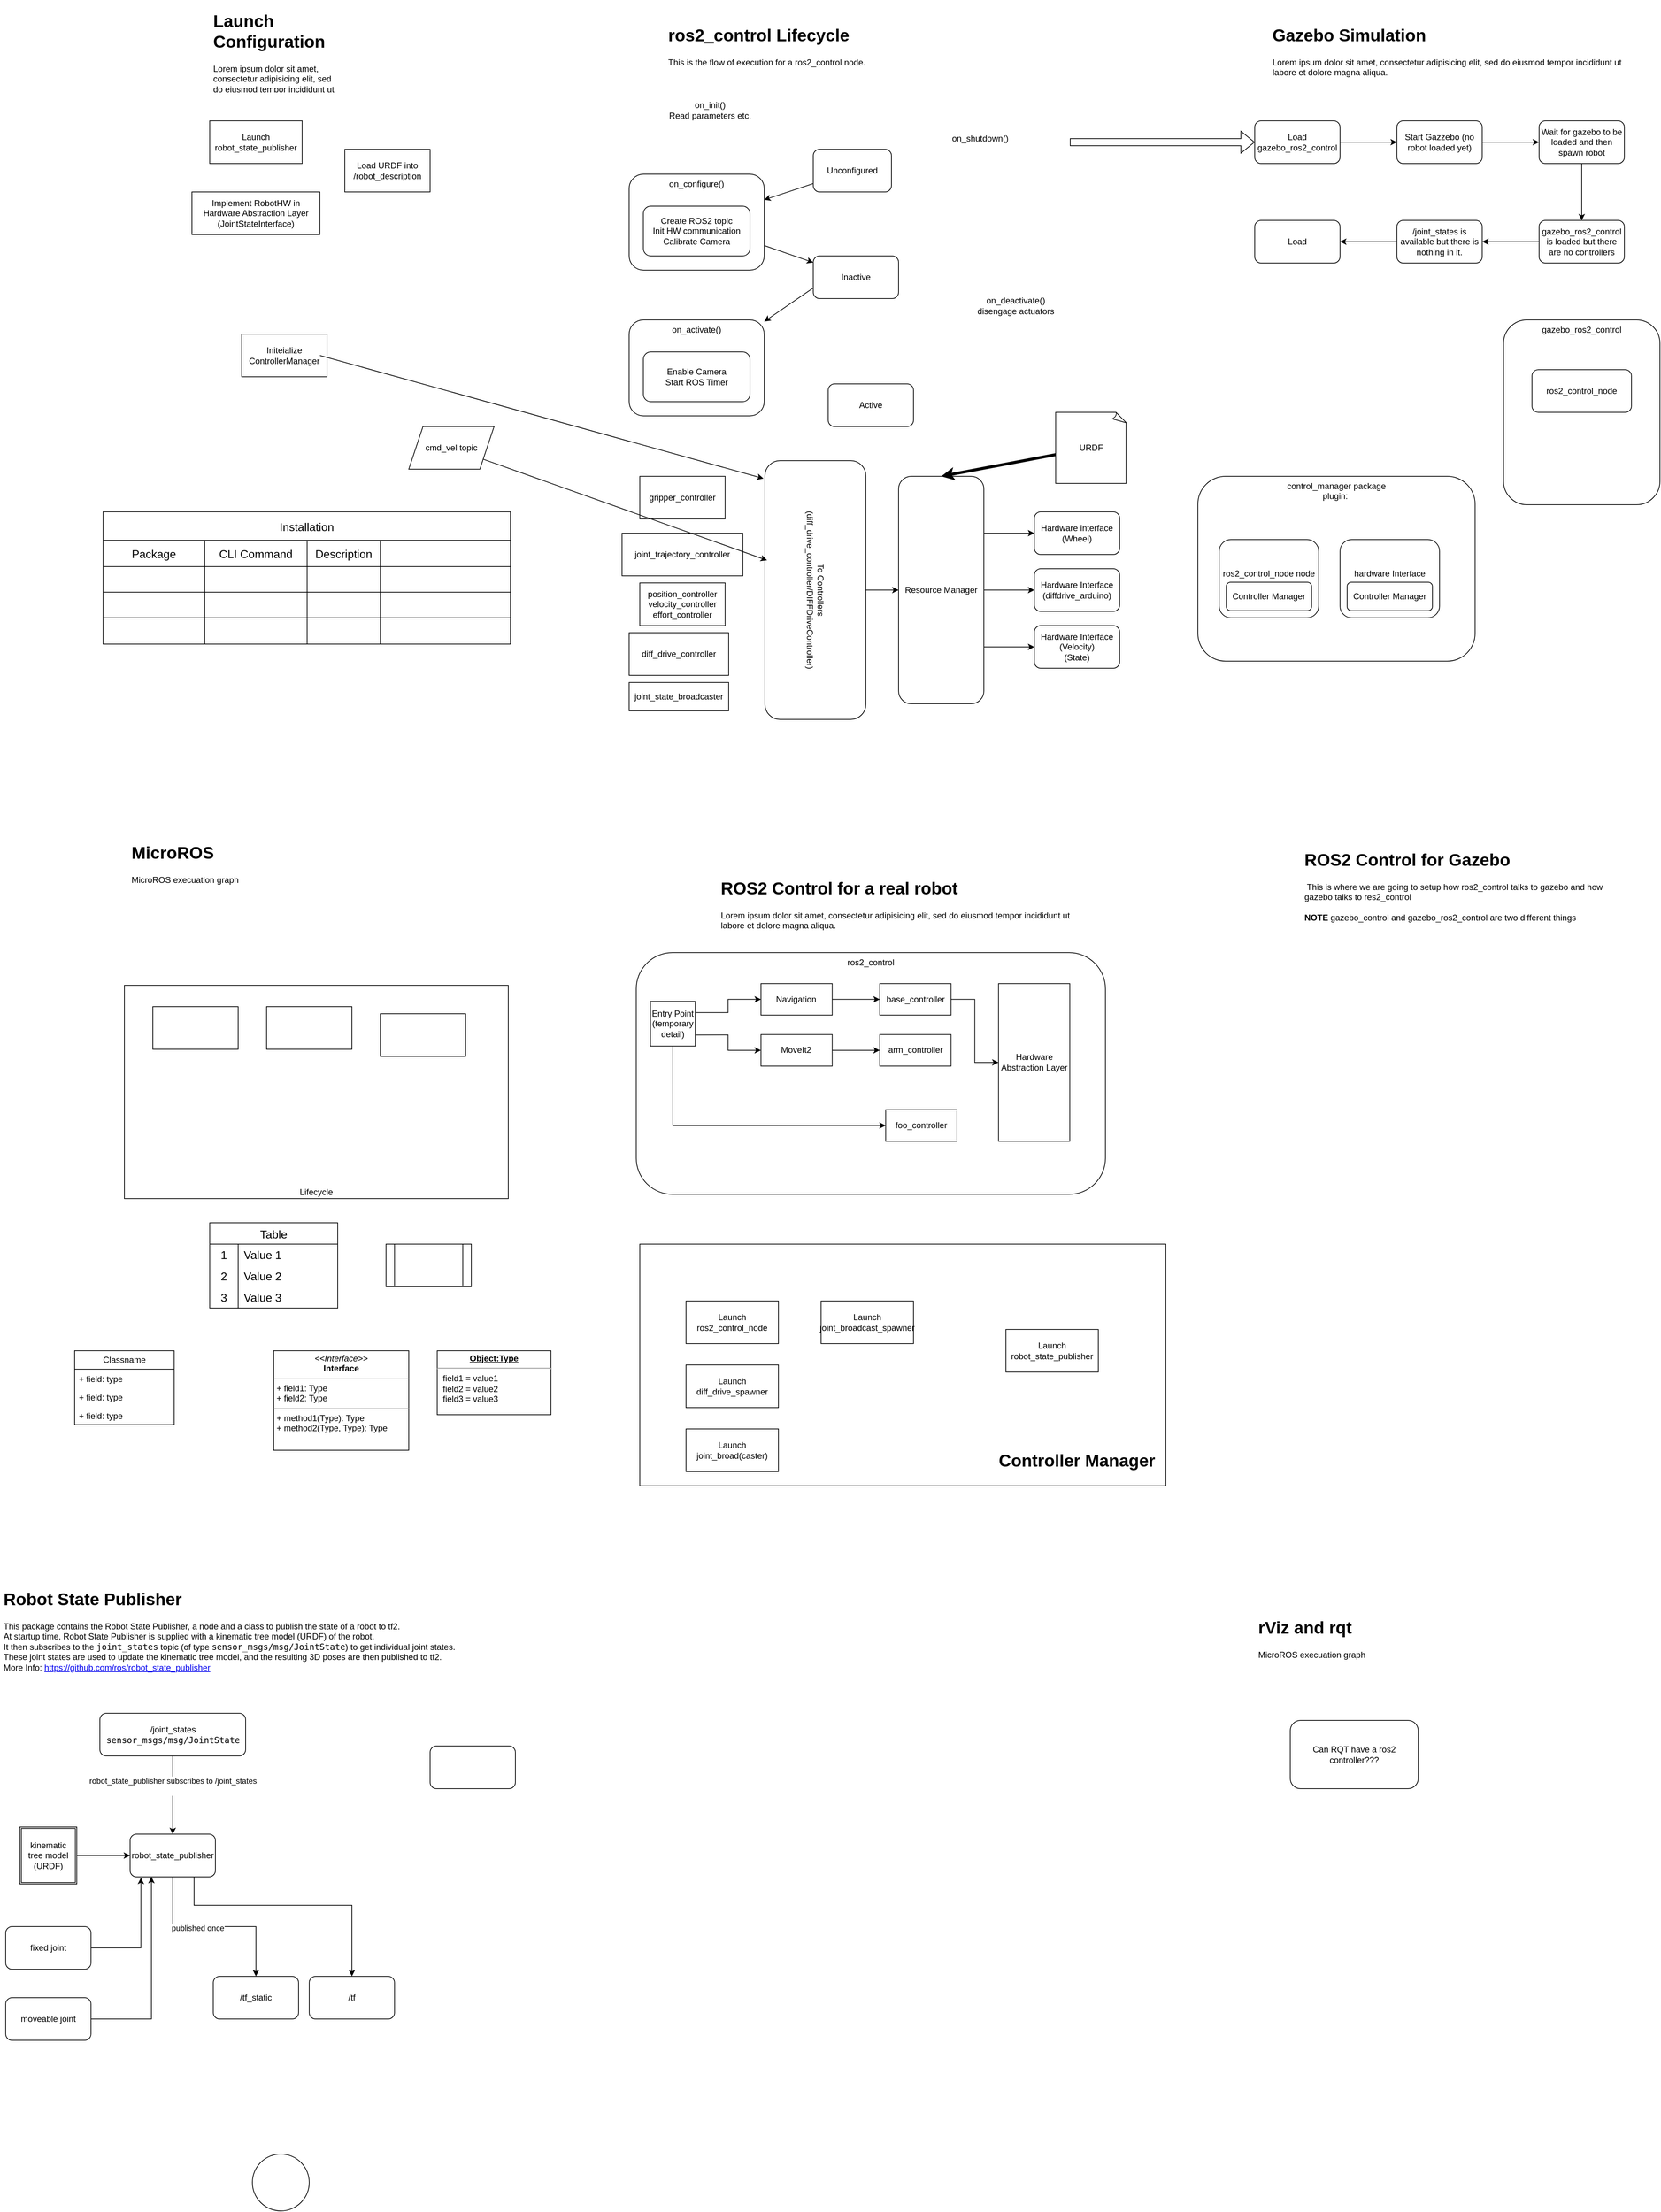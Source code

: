 <mxfile version="23.1.5" type="device">
  <diagram id="C5RBs43oDa-KdzZeNtuy" name="Page-1">
    <mxGraphModel dx="2033" dy="874" grid="1" gridSize="10" guides="1" tooltips="1" connect="1" arrows="1" fold="1" page="1" pageScale="1" pageWidth="850" pageHeight="1100" background="none" math="0" shadow="0">
      <root>
        <mxCell id="WIyWlLk6GJQsqaUBKTNV-0" />
        <mxCell id="WIyWlLk6GJQsqaUBKTNV-1" parent="WIyWlLk6GJQsqaUBKTNV-0" />
        <mxCell id="Kt66wAR78E_RaEtoUN4U-6" value="&lt;h1&gt;ros2_control Lifecycle&lt;/h1&gt;&lt;div&gt;This is the flow of execution for a ros2_control node.&lt;/div&gt;" style="text;html=1;spacing=5;spacingTop=-20;whiteSpace=wrap;overflow=hidden;rounded=0;" parent="WIyWlLk6GJQsqaUBKTNV-1" vertex="1">
          <mxGeometry x="110" y="50" width="650" height="120" as="geometry" />
        </mxCell>
        <mxCell id="Kt66wAR78E_RaEtoUN4U-15" value="&lt;h1&gt;Gazebo Simulation&lt;/h1&gt;&lt;p&gt;Lorem ipsum dolor sit amet, consectetur adipisicing elit, sed do eiusmod tempor incididunt ut labore et dolore magna aliqua.&lt;/p&gt;" style="text;html=1;spacing=5;spacingTop=-20;whiteSpace=wrap;overflow=hidden;rounded=0;" parent="WIyWlLk6GJQsqaUBKTNV-1" vertex="1">
          <mxGeometry x="960" y="50" width="530" height="120" as="geometry" />
        </mxCell>
        <mxCell id="Kt66wAR78E_RaEtoUN4U-16" value="&lt;h1&gt;Launch Configuration&lt;/h1&gt;&lt;p&gt;Lorem ipsum dolor sit amet, consectetur adipisicing elit, sed do eiusmod tempor incididunt ut labore et dolore magna aliqua.&lt;/p&gt;" style="text;html=1;spacing=5;spacingTop=-20;whiteSpace=wrap;overflow=hidden;rounded=0;" parent="WIyWlLk6GJQsqaUBKTNV-1" vertex="1">
          <mxGeometry x="-530" y="30" width="190" height="120" as="geometry" />
        </mxCell>
        <mxCell id="Kt66wAR78E_RaEtoUN4U-17" value="Unconfigured" style="rounded=1;whiteSpace=wrap;html=1;" parent="WIyWlLk6GJQsqaUBKTNV-1" vertex="1">
          <mxGeometry x="319" y="230" width="110" height="60" as="geometry" />
        </mxCell>
        <mxCell id="Kt66wAR78E_RaEtoUN4U-18" value="Inactive" style="rounded=1;whiteSpace=wrap;html=1;" parent="WIyWlLk6GJQsqaUBKTNV-1" vertex="1">
          <mxGeometry x="319" y="380" width="120" height="60" as="geometry" />
        </mxCell>
        <mxCell id="Kt66wAR78E_RaEtoUN4U-19" value="Active" style="rounded=1;whiteSpace=wrap;html=1;" parent="WIyWlLk6GJQsqaUBKTNV-1" vertex="1">
          <mxGeometry x="340" y="560" width="120" height="60" as="geometry" />
        </mxCell>
        <mxCell id="Kt66wAR78E_RaEtoUN4U-23" value="on_init()&lt;br&gt;Read parameters etc." style="text;html=1;align=center;verticalAlign=middle;whiteSpace=wrap;rounded=0;" parent="WIyWlLk6GJQsqaUBKTNV-1" vertex="1">
          <mxGeometry x="109" y="160" width="130" height="30" as="geometry" />
        </mxCell>
        <mxCell id="Kt66wAR78E_RaEtoUN4U-24" value="on_shutdown()" style="text;html=1;align=center;verticalAlign=middle;whiteSpace=wrap;rounded=0;" parent="WIyWlLk6GJQsqaUBKTNV-1" vertex="1">
          <mxGeometry x="504" y="200" width="100" height="30" as="geometry" />
        </mxCell>
        <mxCell id="Kt66wAR78E_RaEtoUN4U-28" value="on_deactivate()&lt;br&gt;disengage actuators" style="text;html=1;align=center;verticalAlign=middle;whiteSpace=wrap;rounded=0;" parent="WIyWlLk6GJQsqaUBKTNV-1" vertex="1">
          <mxGeometry x="539" y="435" width="130" height="30" as="geometry" />
        </mxCell>
        <mxCell id="Kt66wAR78E_RaEtoUN4U-30" value="&lt;h1&gt;MicroROS&lt;/h1&gt;&lt;p&gt;MicroROS execuation graph&lt;/p&gt;" style="text;html=1;spacing=5;spacingTop=-20;whiteSpace=wrap;overflow=hidden;rounded=0;" parent="WIyWlLk6GJQsqaUBKTNV-1" vertex="1">
          <mxGeometry x="-645" y="1200" width="465" height="120" as="geometry" />
        </mxCell>
        <mxCell id="0" value="" style="rounded=0;whiteSpace=wrap;html=1;labelBackgroundColor=#572d8b;" parent="WIyWlLk6GJQsqaUBKTNV-1" vertex="1">
          <mxGeometry x="75" y="1770" width="740" height="340" as="geometry" />
        </mxCell>
        <mxCell id="1" value="Launch ros2_control_node" style="rounded=0;whiteSpace=wrap;html=1;" parent="WIyWlLk6GJQsqaUBKTNV-1" vertex="1">
          <mxGeometry x="140" y="1850" width="130" height="60" as="geometry" />
        </mxCell>
        <mxCell id="2" value="Launch robot_state_publisher" style="rounded=0;whiteSpace=wrap;html=1;" parent="WIyWlLk6GJQsqaUBKTNV-1" vertex="1">
          <mxGeometry x="590" y="1890" width="130" height="60" as="geometry" />
        </mxCell>
        <mxCell id="3" value="Launch diff_drive_spawner" style="rounded=0;whiteSpace=wrap;html=1;" parent="WIyWlLk6GJQsqaUBKTNV-1" vertex="1">
          <mxGeometry x="140" y="1940" width="130" height="60" as="geometry" />
        </mxCell>
        <mxCell id="4" value="Launch joint_broad(caster)" style="rounded=0;whiteSpace=wrap;html=1;" parent="WIyWlLk6GJQsqaUBKTNV-1" vertex="1">
          <mxGeometry x="140" y="2030" width="130" height="60" as="geometry" />
        </mxCell>
        <mxCell id="5" value="Launch joint_broadcast_spawner" style="rounded=0;whiteSpace=wrap;html=1;" parent="WIyWlLk6GJQsqaUBKTNV-1" vertex="1">
          <mxGeometry x="330" y="1850" width="130" height="60" as="geometry" />
        </mxCell>
        <mxCell id="6" value="&lt;h1&gt;&lt;b&gt;Controller Manager&lt;/b&gt;&lt;/h1&gt;" style="text;html=1;strokeColor=none;fillColor=none;align=center;verticalAlign=middle;whiteSpace=wrap;rounded=0;" parent="WIyWlLk6GJQsqaUBKTNV-1" vertex="1">
          <mxGeometry x="570" y="2060" width="240" height="30" as="geometry" />
        </mxCell>
        <mxCell id="7" value="" style="group" parent="WIyWlLk6GJQsqaUBKTNV-1" vertex="1" connectable="0">
          <mxGeometry x="70" y="1360" width="660" height="340" as="geometry" />
        </mxCell>
        <mxCell id="8" value="ros2_control" style="rounded=1;whiteSpace=wrap;html=1;verticalAlign=top;" parent="7" vertex="1">
          <mxGeometry width="660" height="340" as="geometry" />
        </mxCell>
        <mxCell id="9" value="Entry Point&lt;br&gt;(temporary detail)" style="whiteSpace=wrap;html=1;aspect=fixed;" parent="7" vertex="1">
          <mxGeometry x="20" y="68.627" width="62.925" height="62.925" as="geometry" />
        </mxCell>
        <mxCell id="10" value="Navigation" style="whiteSpace=wrap;html=1;" parent="7" vertex="1">
          <mxGeometry x="175.443" y="43.586" width="100.253" height="44.348" as="geometry" />
        </mxCell>
        <mxCell id="11" style="edgeStyle=orthogonalEdgeStyle;rounded=0;orthogonalLoop=1;jettySize=auto;html=1;exitX=1;exitY=0.25;exitDx=0;exitDy=0;entryX=0;entryY=0.5;entryDx=0;entryDy=0;" parent="7" source="9" target="10" edge="1">
          <mxGeometry relative="1" as="geometry">
            <mxPoint x="150.38" y="65.76" as="targetPoint" />
          </mxGeometry>
        </mxCell>
        <mxCell id="12" value="MoveIt2" style="whiteSpace=wrap;html=1;" parent="7" vertex="1">
          <mxGeometry x="175.443" y="115.282" width="100.253" height="44.348" as="geometry" />
        </mxCell>
        <mxCell id="13" style="edgeStyle=orthogonalEdgeStyle;rounded=0;orthogonalLoop=1;jettySize=auto;html=1;exitX=1;exitY=0.75;exitDx=0;exitDy=0;entryX=0;entryY=0.5;entryDx=0;entryDy=0;" parent="7" source="9" target="12" edge="1">
          <mxGeometry relative="1" as="geometry" />
        </mxCell>
        <mxCell id="14" value="foo_controller" style="whiteSpace=wrap;html=1;" parent="7" vertex="1">
          <mxGeometry x="350.886" y="220.978" width="100.253" height="44.348" as="geometry" />
        </mxCell>
        <mxCell id="15" value="" style="edgeStyle=orthogonalEdgeStyle;rounded=0;orthogonalLoop=1;jettySize=auto;html=1;entryX=0;entryY=0.5;entryDx=0;entryDy=0;exitX=0.5;exitY=1;exitDx=0;exitDy=0;" parent="7" source="9" target="14" edge="1">
          <mxGeometry relative="1" as="geometry" />
        </mxCell>
        <mxCell id="16" value="base_controller" style="whiteSpace=wrap;html=1;" parent="7" vertex="1">
          <mxGeometry x="342.532" y="43.586" width="100.253" height="44.348" as="geometry" />
        </mxCell>
        <mxCell id="17" value="" style="edgeStyle=orthogonalEdgeStyle;rounded=0;orthogonalLoop=1;jettySize=auto;html=1;" parent="7" source="10" target="16" edge="1">
          <mxGeometry relative="1" as="geometry" />
        </mxCell>
        <mxCell id="18" value="arm_controller" style="whiteSpace=wrap;html=1;" parent="7" vertex="1">
          <mxGeometry x="342.532" y="115.282" width="100.253" height="44.348" as="geometry" />
        </mxCell>
        <mxCell id="19" value="" style="edgeStyle=orthogonalEdgeStyle;rounded=0;orthogonalLoop=1;jettySize=auto;html=1;" parent="7" source="12" target="18" edge="1">
          <mxGeometry relative="1" as="geometry" />
        </mxCell>
        <mxCell id="20" value="Hardware Abstraction Layer" style="whiteSpace=wrap;html=1;" parent="7" vertex="1">
          <mxGeometry x="509.62" y="43.586" width="100.253" height="221.739" as="geometry" />
        </mxCell>
        <mxCell id="21" value="" style="edgeStyle=orthogonalEdgeStyle;rounded=0;orthogonalLoop=1;jettySize=auto;html=1;" parent="7" source="16" target="20" edge="1">
          <mxGeometry relative="1" as="geometry" />
        </mxCell>
        <mxCell id="22" value="Launch robot_state_publisher" style="rounded=0;whiteSpace=wrap;html=1;" parent="WIyWlLk6GJQsqaUBKTNV-1" vertex="1">
          <mxGeometry x="-530" y="190" width="130" height="60" as="geometry" />
        </mxCell>
        <mxCell id="23" value="Load URDF into /robot_description" style="rounded=0;whiteSpace=wrap;html=1;" parent="WIyWlLk6GJQsqaUBKTNV-1" vertex="1">
          <mxGeometry x="-340" y="230" width="120" height="60" as="geometry" />
        </mxCell>
        <mxCell id="24" value="Initeialize ControllerManager" style="rounded=0;whiteSpace=wrap;html=1;" parent="WIyWlLk6GJQsqaUBKTNV-1" vertex="1">
          <mxGeometry x="-485" y="490" width="120" height="60" as="geometry" />
        </mxCell>
        <mxCell id="25" value="Implement RobotHW in Hardware Abstraction Layer&lt;br&gt;(JointStateInterface)" style="rounded=0;whiteSpace=wrap;html=1;" parent="WIyWlLk6GJQsqaUBKTNV-1" vertex="1">
          <mxGeometry x="-555" y="290" width="180" height="60" as="geometry" />
        </mxCell>
        <mxCell id="27" value="joint_state_broadcaster" style="rounded=0;whiteSpace=wrap;html=1;" parent="WIyWlLk6GJQsqaUBKTNV-1" vertex="1">
          <mxGeometry x="60" y="980" width="140" height="40" as="geometry" />
        </mxCell>
        <mxCell id="28" value="diff_drive_controller" style="whiteSpace=wrap;html=1;" parent="WIyWlLk6GJQsqaUBKTNV-1" vertex="1">
          <mxGeometry x="60" y="910" width="140" height="60" as="geometry" />
        </mxCell>
        <mxCell id="29" value="joint_trajectory_controller" style="whiteSpace=wrap;html=1;" parent="WIyWlLk6GJQsqaUBKTNV-1" vertex="1">
          <mxGeometry x="50" y="770" width="170" height="60" as="geometry" />
        </mxCell>
        <mxCell id="30" value="gripper_controller" style="whiteSpace=wrap;html=1;" parent="WIyWlLk6GJQsqaUBKTNV-1" vertex="1">
          <mxGeometry x="75" y="690" width="120" height="60" as="geometry" />
        </mxCell>
        <mxCell id="31" value="position_controller&lt;br&gt;velocity_controller&lt;br&gt;effort_controller" style="whiteSpace=wrap;html=1;" parent="WIyWlLk6GJQsqaUBKTNV-1" vertex="1">
          <mxGeometry x="75" y="840" width="120" height="60" as="geometry" />
        </mxCell>
        <mxCell id="32" value="Lifecycle" style="rounded=0;whiteSpace=wrap;html=1;verticalAlign=bottom;" parent="WIyWlLk6GJQsqaUBKTNV-1" vertex="1">
          <mxGeometry x="-650" y="1406" width="540" height="300" as="geometry" />
        </mxCell>
        <mxCell id="33" value="" style="rounded=0;whiteSpace=wrap;html=1;" parent="WIyWlLk6GJQsqaUBKTNV-1" vertex="1">
          <mxGeometry x="-610" y="1436" width="120" height="60" as="geometry" />
        </mxCell>
        <mxCell id="34" value="" style="whiteSpace=wrap;html=1;" parent="WIyWlLk6GJQsqaUBKTNV-1" vertex="1">
          <mxGeometry x="-450" y="1436" width="120" height="60" as="geometry" />
        </mxCell>
        <mxCell id="35" value="" style="whiteSpace=wrap;html=1;" parent="WIyWlLk6GJQsqaUBKTNV-1" vertex="1">
          <mxGeometry x="-290" y="1446" width="120" height="60" as="geometry" />
        </mxCell>
        <mxCell id="88" value="&lt;p style=&quot;margin:0px;margin-top:4px;text-align:center;&quot;&gt;&lt;i&gt;&amp;lt;&amp;lt;Interface&amp;gt;&amp;gt;&lt;/i&gt;&lt;br/&gt;&lt;b&gt;Interface&lt;/b&gt;&lt;/p&gt;&lt;hr size=&quot;1&quot;/&gt;&lt;p style=&quot;margin:0px;margin-left:4px;&quot;&gt;+ field1: Type&lt;br/&gt;+ field2: Type&lt;/p&gt;&lt;hr size=&quot;1&quot;/&gt;&lt;p style=&quot;margin:0px;margin-left:4px;&quot;&gt;+ method1(Type): Type&lt;br/&gt;+ method2(Type, Type): Type&lt;/p&gt;" style="verticalAlign=top;align=left;overflow=fill;fontSize=12;fontFamily=Helvetica;html=1;rounded=0;shadow=0;comic=0;labelBackgroundColor=none;strokeWidth=1" parent="WIyWlLk6GJQsqaUBKTNV-1" vertex="1">
          <mxGeometry x="-440" y="1920" width="190" height="140" as="geometry" />
        </mxCell>
        <mxCell id="89" value="Installation" style="shape=table;startSize=40;container=1;collapsible=0;childLayout=tableLayout;strokeColor=default;fontSize=16;" parent="WIyWlLk6GJQsqaUBKTNV-1" vertex="1">
          <mxGeometry x="-680" y="740" width="573" height="186" as="geometry" />
        </mxCell>
        <mxCell id="90" value="" style="shape=tableRow;horizontal=0;startSize=0;swimlaneHead=0;swimlaneBody=0;strokeColor=inherit;top=0;left=0;bottom=0;right=0;collapsible=0;dropTarget=0;fillColor=none;points=[[0,0.5],[1,0.5]];portConstraint=eastwest;fontSize=16;" parent="89" vertex="1">
          <mxGeometry y="40" width="573" height="37" as="geometry" />
        </mxCell>
        <mxCell id="91" value="Package" style="shape=partialRectangle;html=1;whiteSpace=wrap;connectable=0;strokeColor=inherit;overflow=hidden;fillColor=none;top=0;left=0;bottom=0;right=0;pointerEvents=1;fontSize=16;" parent="90" vertex="1">
          <mxGeometry width="143" height="37" as="geometry">
            <mxRectangle width="143" height="37" as="alternateBounds" />
          </mxGeometry>
        </mxCell>
        <mxCell id="92" value="CLI Command" style="shape=partialRectangle;html=1;whiteSpace=wrap;connectable=0;strokeColor=inherit;overflow=hidden;fillColor=none;top=0;left=0;bottom=0;right=0;pointerEvents=1;fontSize=16;" parent="90" vertex="1">
          <mxGeometry x="143" width="144" height="37" as="geometry">
            <mxRectangle width="144" height="37" as="alternateBounds" />
          </mxGeometry>
        </mxCell>
        <mxCell id="93" value="Description" style="shape=partialRectangle;html=1;whiteSpace=wrap;connectable=0;strokeColor=inherit;overflow=hidden;fillColor=none;top=0;left=0;bottom=0;right=0;pointerEvents=1;fontSize=16;" parent="90" vertex="1">
          <mxGeometry x="287" width="103" height="37" as="geometry">
            <mxRectangle width="103" height="37" as="alternateBounds" />
          </mxGeometry>
        </mxCell>
        <mxCell id="94" style="shape=partialRectangle;html=1;whiteSpace=wrap;connectable=0;strokeColor=inherit;overflow=hidden;fillColor=none;top=0;left=0;bottom=0;right=0;pointerEvents=1;fontSize=16;" parent="90" vertex="1">
          <mxGeometry x="390" width="183" height="37" as="geometry">
            <mxRectangle width="183" height="37" as="alternateBounds" />
          </mxGeometry>
        </mxCell>
        <mxCell id="95" value="" style="shape=tableRow;horizontal=0;startSize=0;swimlaneHead=0;swimlaneBody=0;strokeColor=inherit;top=0;left=0;bottom=0;right=0;collapsible=0;dropTarget=0;fillColor=none;points=[[0,0.5],[1,0.5]];portConstraint=eastwest;fontSize=16;" parent="89" vertex="1">
          <mxGeometry y="77" width="573" height="36" as="geometry" />
        </mxCell>
        <mxCell id="96" value="" style="shape=partialRectangle;html=1;whiteSpace=wrap;connectable=0;strokeColor=inherit;overflow=hidden;fillColor=none;top=0;left=0;bottom=0;right=0;pointerEvents=1;fontSize=16;" parent="95" vertex="1">
          <mxGeometry width="143" height="36" as="geometry">
            <mxRectangle width="143" height="36" as="alternateBounds" />
          </mxGeometry>
        </mxCell>
        <mxCell id="97" value="" style="shape=partialRectangle;html=1;whiteSpace=wrap;connectable=0;strokeColor=inherit;overflow=hidden;fillColor=none;top=0;left=0;bottom=0;right=0;pointerEvents=1;fontSize=16;" parent="95" vertex="1">
          <mxGeometry x="143" width="144" height="36" as="geometry">
            <mxRectangle width="144" height="36" as="alternateBounds" />
          </mxGeometry>
        </mxCell>
        <mxCell id="98" value="" style="shape=partialRectangle;html=1;whiteSpace=wrap;connectable=0;strokeColor=inherit;overflow=hidden;fillColor=none;top=0;left=0;bottom=0;right=0;pointerEvents=1;fontSize=16;" parent="95" vertex="1">
          <mxGeometry x="287" width="103" height="36" as="geometry">
            <mxRectangle width="103" height="36" as="alternateBounds" />
          </mxGeometry>
        </mxCell>
        <mxCell id="99" style="shape=partialRectangle;html=1;whiteSpace=wrap;connectable=0;strokeColor=inherit;overflow=hidden;fillColor=none;top=0;left=0;bottom=0;right=0;pointerEvents=1;fontSize=16;" parent="95" vertex="1">
          <mxGeometry x="390" width="183" height="36" as="geometry">
            <mxRectangle width="183" height="36" as="alternateBounds" />
          </mxGeometry>
        </mxCell>
        <mxCell id="100" style="shape=tableRow;horizontal=0;startSize=0;swimlaneHead=0;swimlaneBody=0;strokeColor=inherit;top=0;left=0;bottom=0;right=0;collapsible=0;dropTarget=0;fillColor=none;points=[[0,0.5],[1,0.5]];portConstraint=eastwest;fontSize=16;" parent="89" vertex="1">
          <mxGeometry y="113" width="573" height="36" as="geometry" />
        </mxCell>
        <mxCell id="101" style="shape=partialRectangle;html=1;whiteSpace=wrap;connectable=0;strokeColor=inherit;overflow=hidden;fillColor=none;top=0;left=0;bottom=0;right=0;pointerEvents=1;fontSize=16;" parent="100" vertex="1">
          <mxGeometry width="143" height="36" as="geometry">
            <mxRectangle width="143" height="36" as="alternateBounds" />
          </mxGeometry>
        </mxCell>
        <mxCell id="102" style="shape=partialRectangle;html=1;whiteSpace=wrap;connectable=0;strokeColor=inherit;overflow=hidden;fillColor=none;top=0;left=0;bottom=0;right=0;pointerEvents=1;fontSize=16;" parent="100" vertex="1">
          <mxGeometry x="143" width="144" height="36" as="geometry">
            <mxRectangle width="144" height="36" as="alternateBounds" />
          </mxGeometry>
        </mxCell>
        <mxCell id="103" style="shape=partialRectangle;html=1;whiteSpace=wrap;connectable=0;strokeColor=inherit;overflow=hidden;fillColor=none;top=0;left=0;bottom=0;right=0;pointerEvents=1;fontSize=16;" parent="100" vertex="1">
          <mxGeometry x="287" width="103" height="36" as="geometry">
            <mxRectangle width="103" height="36" as="alternateBounds" />
          </mxGeometry>
        </mxCell>
        <mxCell id="104" style="shape=partialRectangle;html=1;whiteSpace=wrap;connectable=0;strokeColor=inherit;overflow=hidden;fillColor=none;top=0;left=0;bottom=0;right=0;pointerEvents=1;fontSize=16;" parent="100" vertex="1">
          <mxGeometry x="390" width="183" height="36" as="geometry">
            <mxRectangle width="183" height="36" as="alternateBounds" />
          </mxGeometry>
        </mxCell>
        <mxCell id="105" value="" style="shape=tableRow;horizontal=0;startSize=0;swimlaneHead=0;swimlaneBody=0;strokeColor=inherit;top=0;left=0;bottom=0;right=0;collapsible=0;dropTarget=0;fillColor=none;points=[[0,0.5],[1,0.5]];portConstraint=eastwest;fontSize=16;" parent="89" vertex="1">
          <mxGeometry y="149" width="573" height="37" as="geometry" />
        </mxCell>
        <mxCell id="106" value="" style="shape=partialRectangle;html=1;whiteSpace=wrap;connectable=0;strokeColor=inherit;overflow=hidden;fillColor=none;top=0;left=0;bottom=0;right=0;pointerEvents=1;fontSize=16;" parent="105" vertex="1">
          <mxGeometry width="143" height="37" as="geometry">
            <mxRectangle width="143" height="37" as="alternateBounds" />
          </mxGeometry>
        </mxCell>
        <mxCell id="107" value="" style="shape=partialRectangle;html=1;whiteSpace=wrap;connectable=0;strokeColor=inherit;overflow=hidden;fillColor=none;top=0;left=0;bottom=0;right=0;pointerEvents=1;fontSize=16;" parent="105" vertex="1">
          <mxGeometry x="143" width="144" height="37" as="geometry">
            <mxRectangle width="144" height="37" as="alternateBounds" />
          </mxGeometry>
        </mxCell>
        <mxCell id="108" value="" style="shape=partialRectangle;html=1;whiteSpace=wrap;connectable=0;strokeColor=inherit;overflow=hidden;fillColor=none;top=0;left=0;bottom=0;right=0;pointerEvents=1;fontSize=16;" parent="105" vertex="1">
          <mxGeometry x="287" width="103" height="37" as="geometry">
            <mxRectangle width="103" height="37" as="alternateBounds" />
          </mxGeometry>
        </mxCell>
        <mxCell id="109" style="shape=partialRectangle;html=1;whiteSpace=wrap;connectable=0;strokeColor=inherit;overflow=hidden;fillColor=none;top=0;left=0;bottom=0;right=0;pointerEvents=1;fontSize=16;" parent="105" vertex="1">
          <mxGeometry x="390" width="183" height="37" as="geometry">
            <mxRectangle width="183" height="37" as="alternateBounds" />
          </mxGeometry>
        </mxCell>
        <mxCell id="110" value="" style="shape=process;whiteSpace=wrap;html=1;backgroundOutline=1;" parent="WIyWlLk6GJQsqaUBKTNV-1" vertex="1">
          <mxGeometry x="-282" y="1770" width="120" height="60" as="geometry" />
        </mxCell>
        <mxCell id="111" value="Table" style="shape=table;startSize=30;container=1;collapsible=0;childLayout=tableLayout;fixedRows=1;rowLines=0;fontStyle=0;strokeColor=default;fontSize=16;" parent="WIyWlLk6GJQsqaUBKTNV-1" vertex="1">
          <mxGeometry x="-530" y="1740" width="180" height="120" as="geometry" />
        </mxCell>
        <mxCell id="112" value="" style="shape=tableRow;horizontal=0;startSize=0;swimlaneHead=0;swimlaneBody=0;top=0;left=0;bottom=0;right=0;collapsible=0;dropTarget=0;fillColor=none;points=[[0,0.5],[1,0.5]];portConstraint=eastwest;strokeColor=inherit;fontSize=16;" parent="111" vertex="1">
          <mxGeometry y="30" width="180" height="30" as="geometry" />
        </mxCell>
        <mxCell id="113" value="1" style="shape=partialRectangle;html=1;whiteSpace=wrap;connectable=0;fillColor=none;top=0;left=0;bottom=0;right=0;overflow=hidden;pointerEvents=1;strokeColor=inherit;fontSize=16;" parent="112" vertex="1">
          <mxGeometry width="40" height="30" as="geometry">
            <mxRectangle width="40" height="30" as="alternateBounds" />
          </mxGeometry>
        </mxCell>
        <mxCell id="114" value="Value 1" style="shape=partialRectangle;html=1;whiteSpace=wrap;connectable=0;fillColor=none;top=0;left=0;bottom=0;right=0;align=left;spacingLeft=6;overflow=hidden;strokeColor=inherit;fontSize=16;" parent="112" vertex="1">
          <mxGeometry x="40" width="140" height="30" as="geometry">
            <mxRectangle width="140" height="30" as="alternateBounds" />
          </mxGeometry>
        </mxCell>
        <mxCell id="115" value="" style="shape=tableRow;horizontal=0;startSize=0;swimlaneHead=0;swimlaneBody=0;top=0;left=0;bottom=0;right=0;collapsible=0;dropTarget=0;fillColor=none;points=[[0,0.5],[1,0.5]];portConstraint=eastwest;strokeColor=inherit;fontSize=16;" parent="111" vertex="1">
          <mxGeometry y="60" width="180" height="30" as="geometry" />
        </mxCell>
        <mxCell id="116" value="2" style="shape=partialRectangle;html=1;whiteSpace=wrap;connectable=0;fillColor=none;top=0;left=0;bottom=0;right=0;overflow=hidden;strokeColor=inherit;fontSize=16;" parent="115" vertex="1">
          <mxGeometry width="40" height="30" as="geometry">
            <mxRectangle width="40" height="30" as="alternateBounds" />
          </mxGeometry>
        </mxCell>
        <mxCell id="117" value="Value 2" style="shape=partialRectangle;html=1;whiteSpace=wrap;connectable=0;fillColor=none;top=0;left=0;bottom=0;right=0;align=left;spacingLeft=6;overflow=hidden;strokeColor=inherit;fontSize=16;" parent="115" vertex="1">
          <mxGeometry x="40" width="140" height="30" as="geometry">
            <mxRectangle width="140" height="30" as="alternateBounds" />
          </mxGeometry>
        </mxCell>
        <mxCell id="118" value="" style="shape=tableRow;horizontal=0;startSize=0;swimlaneHead=0;swimlaneBody=0;top=0;left=0;bottom=0;right=0;collapsible=0;dropTarget=0;fillColor=none;points=[[0,0.5],[1,0.5]];portConstraint=eastwest;strokeColor=inherit;fontSize=16;" parent="111" vertex="1">
          <mxGeometry y="90" width="180" height="30" as="geometry" />
        </mxCell>
        <mxCell id="119" value="3" style="shape=partialRectangle;html=1;whiteSpace=wrap;connectable=0;fillColor=none;top=0;left=0;bottom=0;right=0;overflow=hidden;strokeColor=inherit;fontSize=16;" parent="118" vertex="1">
          <mxGeometry width="40" height="30" as="geometry">
            <mxRectangle width="40" height="30" as="alternateBounds" />
          </mxGeometry>
        </mxCell>
        <mxCell id="120" value="Value 3" style="shape=partialRectangle;html=1;whiteSpace=wrap;connectable=0;fillColor=none;top=0;left=0;bottom=0;right=0;align=left;spacingLeft=6;overflow=hidden;strokeColor=inherit;fontSize=16;" parent="118" vertex="1">
          <mxGeometry x="40" width="140" height="30" as="geometry">
            <mxRectangle width="140" height="30" as="alternateBounds" />
          </mxGeometry>
        </mxCell>
        <mxCell id="121" value="Classname" style="swimlane;fontStyle=0;childLayout=stackLayout;horizontal=1;startSize=26;fillColor=none;horizontalStack=0;resizeParent=1;resizeParentMax=0;resizeLast=0;collapsible=1;marginBottom=0;whiteSpace=wrap;html=1;" parent="WIyWlLk6GJQsqaUBKTNV-1" vertex="1">
          <mxGeometry x="-720" y="1920" width="140" height="104" as="geometry" />
        </mxCell>
        <mxCell id="122" value="+ field: type" style="text;strokeColor=none;fillColor=none;align=left;verticalAlign=top;spacingLeft=4;spacingRight=4;overflow=hidden;rotatable=0;points=[[0,0.5],[1,0.5]];portConstraint=eastwest;whiteSpace=wrap;html=1;" parent="121" vertex="1">
          <mxGeometry y="26" width="140" height="26" as="geometry" />
        </mxCell>
        <mxCell id="123" value="+ field: type" style="text;strokeColor=none;fillColor=none;align=left;verticalAlign=top;spacingLeft=4;spacingRight=4;overflow=hidden;rotatable=0;points=[[0,0.5],[1,0.5]];portConstraint=eastwest;whiteSpace=wrap;html=1;" parent="121" vertex="1">
          <mxGeometry y="52" width="140" height="26" as="geometry" />
        </mxCell>
        <mxCell id="124" value="+ field: type" style="text;strokeColor=none;fillColor=none;align=left;verticalAlign=top;spacingLeft=4;spacingRight=4;overflow=hidden;rotatable=0;points=[[0,0.5],[1,0.5]];portConstraint=eastwest;whiteSpace=wrap;html=1;" parent="121" vertex="1">
          <mxGeometry y="78" width="140" height="26" as="geometry" />
        </mxCell>
        <mxCell id="125" value="&lt;p style=&quot;margin:0px;margin-top:4px;text-align:center;text-decoration:underline;&quot;&gt;&lt;b&gt;Object:Type&lt;/b&gt;&lt;/p&gt;&lt;hr/&gt;&lt;p style=&quot;margin:0px;margin-left:8px;&quot;&gt;field1 = value1&lt;br/&gt;field2 = value2&lt;br&gt;field3 = value3&lt;/p&gt;" style="verticalAlign=top;align=left;overflow=fill;fontSize=12;fontFamily=Helvetica;html=1;whiteSpace=wrap;" parent="WIyWlLk6GJQsqaUBKTNV-1" vertex="1">
          <mxGeometry x="-210" y="1920" width="160" height="90" as="geometry" />
        </mxCell>
        <mxCell id="127" value="&lt;h1&gt;rViz and rqt&lt;/h1&gt;&lt;div&gt;&lt;span style=&quot;background-color: initial;&quot;&gt;MicroROS execuation graph&lt;/span&gt;&lt;br&gt;&lt;/div&gt;" style="text;html=1;spacing=5;spacingTop=-20;whiteSpace=wrap;overflow=hidden;rounded=0;" parent="WIyWlLk6GJQsqaUBKTNV-1" vertex="1">
          <mxGeometry x="940" y="2290" width="465" height="120" as="geometry" />
        </mxCell>
        <mxCell id="129" value="&lt;h1&gt;ROS2 Control for a real robot&lt;/h1&gt;&lt;p&gt;Lorem ipsum dolor sit amet, consectetur adipisicing elit, sed do eiusmod tempor incididunt ut labore et dolore magna aliqua.&lt;/p&gt;" style="text;html=1;spacing=5;spacingTop=-20;whiteSpace=wrap;overflow=hidden;rounded=0;" parent="WIyWlLk6GJQsqaUBKTNV-1" vertex="1">
          <mxGeometry x="184" y="1250" width="530" height="120" as="geometry" />
        </mxCell>
        <mxCell id="_1_fJcAhwy_DcltVvV8K-129" value="" style="shape=flexArrow;endArrow=classic;html=1;rounded=0;" parent="WIyWlLk6GJQsqaUBKTNV-1" edge="1">
          <mxGeometry width="50" height="50" relative="1" as="geometry">
            <mxPoint x="680" y="220" as="sourcePoint" />
            <mxPoint x="940" y="220" as="targetPoint" />
          </mxGeometry>
        </mxCell>
        <mxCell id="_1_fJcAhwy_DcltVvV8K-136" value="" style="edgeStyle=orthogonalEdgeStyle;rounded=0;orthogonalLoop=1;jettySize=auto;html=1;" parent="WIyWlLk6GJQsqaUBKTNV-1" source="_1_fJcAhwy_DcltVvV8K-131" target="_1_fJcAhwy_DcltVvV8K-135" edge="1">
          <mxGeometry relative="1" as="geometry" />
        </mxCell>
        <mxCell id="_1_fJcAhwy_DcltVvV8K-131" value="Load&lt;br&gt;gazebo_ros2_control" style="rounded=1;whiteSpace=wrap;html=1;" parent="WIyWlLk6GJQsqaUBKTNV-1" vertex="1">
          <mxGeometry x="940" y="190" width="120" height="60" as="geometry" />
        </mxCell>
        <mxCell id="_1_fJcAhwy_DcltVvV8K-140" value="" style="edgeStyle=orthogonalEdgeStyle;rounded=0;orthogonalLoop=1;jettySize=auto;html=1;" parent="WIyWlLk6GJQsqaUBKTNV-1" source="_1_fJcAhwy_DcltVvV8K-135" target="_1_fJcAhwy_DcltVvV8K-139" edge="1">
          <mxGeometry relative="1" as="geometry" />
        </mxCell>
        <mxCell id="_1_fJcAhwy_DcltVvV8K-135" value="Start Gazzebo (no robot loaded yet)" style="whiteSpace=wrap;html=1;rounded=1;" parent="WIyWlLk6GJQsqaUBKTNV-1" vertex="1">
          <mxGeometry x="1140" y="190" width="120" height="60" as="geometry" />
        </mxCell>
        <mxCell id="_1_fJcAhwy_DcltVvV8K-142" value="" style="edgeStyle=orthogonalEdgeStyle;rounded=0;orthogonalLoop=1;jettySize=auto;html=1;" parent="WIyWlLk6GJQsqaUBKTNV-1" source="_1_fJcAhwy_DcltVvV8K-139" target="_1_fJcAhwy_DcltVvV8K-141" edge="1">
          <mxGeometry relative="1" as="geometry" />
        </mxCell>
        <mxCell id="_1_fJcAhwy_DcltVvV8K-139" value="Wait for gazebo to be loaded and then spawn robot" style="whiteSpace=wrap;html=1;rounded=1;" parent="WIyWlLk6GJQsqaUBKTNV-1" vertex="1">
          <mxGeometry x="1340" y="190" width="120" height="60" as="geometry" />
        </mxCell>
        <mxCell id="_1_fJcAhwy_DcltVvV8K-144" value="" style="edgeStyle=orthogonalEdgeStyle;rounded=0;orthogonalLoop=1;jettySize=auto;html=1;" parent="WIyWlLk6GJQsqaUBKTNV-1" source="_1_fJcAhwy_DcltVvV8K-141" target="_1_fJcAhwy_DcltVvV8K-143" edge="1">
          <mxGeometry relative="1" as="geometry" />
        </mxCell>
        <mxCell id="_1_fJcAhwy_DcltVvV8K-141" value="gazebo_ros2_control is loaded but there are no controllers" style="whiteSpace=wrap;html=1;rounded=1;" parent="WIyWlLk6GJQsqaUBKTNV-1" vertex="1">
          <mxGeometry x="1340" y="330" width="120" height="60" as="geometry" />
        </mxCell>
        <mxCell id="_1_fJcAhwy_DcltVvV8K-146" value="" style="edgeStyle=orthogonalEdgeStyle;rounded=0;orthogonalLoop=1;jettySize=auto;html=1;" parent="WIyWlLk6GJQsqaUBKTNV-1" source="_1_fJcAhwy_DcltVvV8K-143" target="_1_fJcAhwy_DcltVvV8K-145" edge="1">
          <mxGeometry relative="1" as="geometry" />
        </mxCell>
        <mxCell id="_1_fJcAhwy_DcltVvV8K-143" value="/joint_states is available but there is nothing in it." style="whiteSpace=wrap;html=1;rounded=1;" parent="WIyWlLk6GJQsqaUBKTNV-1" vertex="1">
          <mxGeometry x="1140" y="330" width="120" height="60" as="geometry" />
        </mxCell>
        <mxCell id="_1_fJcAhwy_DcltVvV8K-145" value="Load" style="whiteSpace=wrap;html=1;rounded=1;" parent="WIyWlLk6GJQsqaUBKTNV-1" vertex="1">
          <mxGeometry x="940" y="330" width="120" height="60" as="geometry" />
        </mxCell>
        <mxCell id="DOZ8shbyCuUHxcddwx-E-135" value="" style="edgeStyle=orthogonalEdgeStyle;rounded=0;orthogonalLoop=1;jettySize=auto;html=1;" parent="WIyWlLk6GJQsqaUBKTNV-1" source="DOZ8shbyCuUHxcddwx-E-133" target="DOZ8shbyCuUHxcddwx-E-134" edge="1">
          <mxGeometry relative="1" as="geometry" />
        </mxCell>
        <mxCell id="DOZ8shbyCuUHxcddwx-E-133" value="&lt;div style=&quot;&quot;&gt;&lt;span style=&quot;background-color: initial;&quot;&gt;To Controllers&lt;/span&gt;&lt;/div&gt;&lt;div style=&quot;&quot;&gt;&lt;span style=&quot;background-color: initial;&quot;&gt;(diff_drive_controller/DIFFDriveController)&lt;/span&gt;&lt;/div&gt;" style="rounded=1;whiteSpace=wrap;html=1;align=center;rotation=90;" parent="WIyWlLk6GJQsqaUBKTNV-1" vertex="1">
          <mxGeometry x="140" y="779" width="364" height="142" as="geometry" />
        </mxCell>
        <mxCell id="DOZ8shbyCuUHxcddwx-E-143" style="edgeStyle=orthogonalEdgeStyle;rounded=0;orthogonalLoop=1;jettySize=auto;html=1;exitX=1;exitY=0.25;exitDx=0;exitDy=0;entryX=0;entryY=0.5;entryDx=0;entryDy=0;" parent="WIyWlLk6GJQsqaUBKTNV-1" source="DOZ8shbyCuUHxcddwx-E-134" target="DOZ8shbyCuUHxcddwx-E-138" edge="1">
          <mxGeometry relative="1" as="geometry" />
        </mxCell>
        <mxCell id="DOZ8shbyCuUHxcddwx-E-144" style="edgeStyle=orthogonalEdgeStyle;rounded=0;orthogonalLoop=1;jettySize=auto;html=1;exitX=1;exitY=0.5;exitDx=0;exitDy=0;entryX=0;entryY=0.5;entryDx=0;entryDy=0;" parent="WIyWlLk6GJQsqaUBKTNV-1" source="DOZ8shbyCuUHxcddwx-E-134" target="DOZ8shbyCuUHxcddwx-E-141" edge="1">
          <mxGeometry relative="1" as="geometry" />
        </mxCell>
        <mxCell id="DOZ8shbyCuUHxcddwx-E-145" style="edgeStyle=orthogonalEdgeStyle;rounded=0;orthogonalLoop=1;jettySize=auto;html=1;exitX=1;exitY=0.75;exitDx=0;exitDy=0;entryX=0;entryY=0.5;entryDx=0;entryDy=0;" parent="WIyWlLk6GJQsqaUBKTNV-1" source="DOZ8shbyCuUHxcddwx-E-134" target="DOZ8shbyCuUHxcddwx-E-142" edge="1">
          <mxGeometry relative="1" as="geometry" />
        </mxCell>
        <mxCell id="DOZ8shbyCuUHxcddwx-E-134" value="Resource Manager" style="rounded=1;whiteSpace=wrap;html=1;" parent="WIyWlLk6GJQsqaUBKTNV-1" vertex="1">
          <mxGeometry x="439" y="690" width="120" height="320" as="geometry" />
        </mxCell>
        <mxCell id="DOZ8shbyCuUHxcddwx-E-136" value="URDF" style="whiteSpace=wrap;html=1;shape=mxgraph.basic.document" parent="WIyWlLk6GJQsqaUBKTNV-1" vertex="1">
          <mxGeometry x="660" y="600" width="100" height="100" as="geometry" />
        </mxCell>
        <mxCell id="DOZ8shbyCuUHxcddwx-E-137" value="" style="endArrow=classic;html=1;rounded=0;entryX=0.5;entryY=0;entryDx=0;entryDy=0;strokeWidth=4;" parent="WIyWlLk6GJQsqaUBKTNV-1" source="DOZ8shbyCuUHxcddwx-E-136" target="DOZ8shbyCuUHxcddwx-E-134" edge="1">
          <mxGeometry width="50" height="50" relative="1" as="geometry">
            <mxPoint x="610" y="630" as="sourcePoint" />
            <mxPoint x="529" y="670" as="targetPoint" />
          </mxGeometry>
        </mxCell>
        <mxCell id="DOZ8shbyCuUHxcddwx-E-138" value="Hardware interface (Wheel)" style="whiteSpace=wrap;html=1;rounded=1;" parent="WIyWlLk6GJQsqaUBKTNV-1" vertex="1">
          <mxGeometry x="630" y="740" width="120" height="60" as="geometry" />
        </mxCell>
        <mxCell id="DOZ8shbyCuUHxcddwx-E-141" value="Hardware Interface (diffdrive_arduino)" style="whiteSpace=wrap;html=1;rounded=1;" parent="WIyWlLk6GJQsqaUBKTNV-1" vertex="1">
          <mxGeometry x="630" y="820" width="120" height="60" as="geometry" />
        </mxCell>
        <mxCell id="DOZ8shbyCuUHxcddwx-E-142" value="Hardware Interface (Velocity)&lt;br&gt;(State)" style="whiteSpace=wrap;html=1;rounded=1;" parent="WIyWlLk6GJQsqaUBKTNV-1" vertex="1">
          <mxGeometry x="630" y="900" width="120" height="60" as="geometry" />
        </mxCell>
        <mxCell id="DOZ8shbyCuUHxcddwx-E-146" value="Can RQT have a ros2 controller???" style="rounded=1;whiteSpace=wrap;html=1;" parent="WIyWlLk6GJQsqaUBKTNV-1" vertex="1">
          <mxGeometry x="990" y="2440" width="180" height="96" as="geometry" />
        </mxCell>
        <mxCell id="DOZ8shbyCuUHxcddwx-E-147" value="on_activate()" style="rounded=1;whiteSpace=wrap;html=1;flipV=0;flipH=0;verticalAlign=top;" parent="WIyWlLk6GJQsqaUBKTNV-1" vertex="1">
          <mxGeometry x="60" y="470" width="190" height="135" as="geometry" />
        </mxCell>
        <mxCell id="DOZ8shbyCuUHxcddwx-E-150" value="Enable Camera&lt;br&gt;Start ROS Timer" style="rounded=1;whiteSpace=wrap;html=1;" parent="WIyWlLk6GJQsqaUBKTNV-1" vertex="1">
          <mxGeometry x="80" y="515" width="150" height="70" as="geometry" />
        </mxCell>
        <mxCell id="DOZ8shbyCuUHxcddwx-E-151" value="on_configure()" style="rounded=1;whiteSpace=wrap;html=1;flipV=0;flipH=0;verticalAlign=top;" parent="WIyWlLk6GJQsqaUBKTNV-1" vertex="1">
          <mxGeometry x="60" y="265" width="190" height="135" as="geometry" />
        </mxCell>
        <mxCell id="DOZ8shbyCuUHxcddwx-E-152" value="Create ROS2 topic&lt;br&gt;Init HW communication&lt;br&gt;Calibrate Camera" style="rounded=1;whiteSpace=wrap;html=1;" parent="WIyWlLk6GJQsqaUBKTNV-1" vertex="1">
          <mxGeometry x="80" y="310" width="150" height="70" as="geometry" />
        </mxCell>
        <mxCell id="DOZ8shbyCuUHxcddwx-E-161" value="" style="endArrow=classic;html=1;rounded=0;entryX=0.069;entryY=1.014;entryDx=0;entryDy=0;entryPerimeter=0;exitX=0.917;exitY=0.5;exitDx=0;exitDy=0;exitPerimeter=0;" parent="WIyWlLk6GJQsqaUBKTNV-1" source="24" target="DOZ8shbyCuUHxcddwx-E-133" edge="1">
          <mxGeometry width="50" height="50" relative="1" as="geometry">
            <mxPoint x="-410" y="540" as="sourcePoint" />
            <mxPoint x="-360" y="490" as="targetPoint" />
          </mxGeometry>
        </mxCell>
        <mxCell id="DOZ8shbyCuUHxcddwx-E-162" value="" style="endArrow=classic;html=1;rounded=0;" parent="WIyWlLk6GJQsqaUBKTNV-1" source="Kt66wAR78E_RaEtoUN4U-17" target="DOZ8shbyCuUHxcddwx-E-151" edge="1">
          <mxGeometry width="50" height="50" relative="1" as="geometry">
            <mxPoint x="318" y="235" as="sourcePoint" />
            <mxPoint x="268" y="285" as="targetPoint" />
          </mxGeometry>
        </mxCell>
        <mxCell id="DOZ8shbyCuUHxcddwx-E-163" value="" style="endArrow=classic;html=1;rounded=0;" parent="WIyWlLk6GJQsqaUBKTNV-1" source="DOZ8shbyCuUHxcddwx-E-151" target="Kt66wAR78E_RaEtoUN4U-18" edge="1">
          <mxGeometry width="50" height="50" relative="1" as="geometry">
            <mxPoint x="309" y="485" as="sourcePoint" />
            <mxPoint x="359" y="435" as="targetPoint" />
          </mxGeometry>
        </mxCell>
        <mxCell id="DOZ8shbyCuUHxcddwx-E-164" value="" style="endArrow=classic;html=1;rounded=0;exitX=0;exitY=0.75;exitDx=0;exitDy=0;" parent="WIyWlLk6GJQsqaUBKTNV-1" source="Kt66wAR78E_RaEtoUN4U-18" target="DOZ8shbyCuUHxcddwx-E-147" edge="1">
          <mxGeometry width="50" height="50" relative="1" as="geometry">
            <mxPoint x="270" y="465" as="sourcePoint" />
            <mxPoint x="320" y="415" as="targetPoint" />
          </mxGeometry>
        </mxCell>
        <mxCell id="DOZ8shbyCuUHxcddwx-E-167" value="control_manager package&lt;br&gt;plugin:&amp;nbsp;" style="rounded=1;whiteSpace=wrap;html=1;verticalAlign=top;" parent="WIyWlLk6GJQsqaUBKTNV-1" vertex="1">
          <mxGeometry x="860" y="690" width="390" height="260" as="geometry" />
        </mxCell>
        <mxCell id="DOZ8shbyCuUHxcddwx-E-168" value="ros2_control_node node&lt;div&gt;&lt;br/&gt;&lt;/div&gt;" style="rounded=1;whiteSpace=wrap;html=1;" parent="WIyWlLk6GJQsqaUBKTNV-1" vertex="1">
          <mxGeometry x="890" y="779" width="140" height="110" as="geometry" />
        </mxCell>
        <mxCell id="DOZ8shbyCuUHxcddwx-E-169" value="gazebo_ros2_control" style="rounded=1;whiteSpace=wrap;html=1;verticalAlign=top;" parent="WIyWlLk6GJQsqaUBKTNV-1" vertex="1">
          <mxGeometry x="1290" y="470" width="220" height="260" as="geometry" />
        </mxCell>
        <mxCell id="DOZ8shbyCuUHxcddwx-E-170" value="ros2_control_node" style="rounded=1;whiteSpace=wrap;html=1;" parent="WIyWlLk6GJQsqaUBKTNV-1" vertex="1">
          <mxGeometry x="1330" y="540" width="140" height="60" as="geometry" />
        </mxCell>
        <mxCell id="DOZ8shbyCuUHxcddwx-E-171" value="Controller Manager" style="rounded=1;whiteSpace=wrap;html=1;" parent="WIyWlLk6GJQsqaUBKTNV-1" vertex="1">
          <mxGeometry x="900" y="839" width="120" height="40" as="geometry" />
        </mxCell>
        <mxCell id="cki8_oQQ6JSt1iZq9x34-129" value="hardware Interface&lt;div&gt;&lt;br/&gt;&lt;/div&gt;" style="rounded=1;whiteSpace=wrap;html=1;" parent="WIyWlLk6GJQsqaUBKTNV-1" vertex="1">
          <mxGeometry x="1060" y="779" width="140" height="110" as="geometry" />
        </mxCell>
        <mxCell id="cki8_oQQ6JSt1iZq9x34-130" value="Controller Manager" style="rounded=1;whiteSpace=wrap;html=1;" parent="WIyWlLk6GJQsqaUBKTNV-1" vertex="1">
          <mxGeometry x="1070" y="839" width="120" height="40" as="geometry" />
        </mxCell>
        <mxCell id="cki8_oQQ6JSt1iZq9x34-131" value="cmd_vel topic" style="shape=parallelogram;perimeter=parallelogramPerimeter;whiteSpace=wrap;html=1;fixedSize=1;" parent="WIyWlLk6GJQsqaUBKTNV-1" vertex="1">
          <mxGeometry x="-250" y="620" width="120" height="60" as="geometry" />
        </mxCell>
        <mxCell id="cki8_oQQ6JSt1iZq9x34-134" value="" style="endArrow=classic;html=1;rounded=0;entryX=0.385;entryY=0.979;entryDx=0;entryDy=0;entryPerimeter=0;" parent="WIyWlLk6GJQsqaUBKTNV-1" source="cki8_oQQ6JSt1iZq9x34-131" target="DOZ8shbyCuUHxcddwx-E-133" edge="1">
          <mxGeometry width="50" height="50" relative="1" as="geometry">
            <mxPoint x="-30" y="730" as="sourcePoint" />
            <mxPoint x="20" y="680" as="targetPoint" />
          </mxGeometry>
        </mxCell>
        <mxCell id="fPOZ1dp4cMhDRdokMYRC-129" value="&lt;h1&gt;ROS2 Control for Gazebo&lt;/h1&gt;&lt;div&gt;&amp;nbsp;This is where we are going to setup how ros2_control talks to gazebo and how gazebo talks to res2_control&lt;/div&gt;&lt;div&gt;&lt;br&gt;&lt;/div&gt;&lt;div&gt;&lt;b&gt;NOTE&lt;/b&gt;&amp;nbsp;gazebo_control and gazebo_ros2_control are two different things&lt;/div&gt;" style="text;html=1;spacing=5;spacingTop=-20;whiteSpace=wrap;overflow=hidden;rounded=0;" parent="WIyWlLk6GJQsqaUBKTNV-1" vertex="1">
          <mxGeometry x="1005" y="1210" width="465" height="120" as="geometry" />
        </mxCell>
        <mxCell id="fdtKl7H0yg4s_9Us0zCq-129" value="&lt;h1&gt;Robot State Publisher&lt;/h1&gt;This package contains the Robot State Publisher, a node and a class to publish the state of a robot to tf2.&lt;br&gt;At startup time, Robot State Publisher is supplied with a kinematic tree model (URDF) of the robot.&lt;br&gt;It then subscribes to the &lt;code&gt;joint_states&lt;/code&gt; topic (of type &lt;code&gt;sensor_msgs/msg/JointState&lt;/code&gt;) to get individual joint states.&lt;br&gt;These joint states are used to update the kinematic tree model, and the resulting 3D poses are then published to tf2.&lt;br&gt;More Info:&amp;nbsp;&lt;a href=&quot;https://github.com/ros/robot_state_publisher&quot;&gt;https://github.com/ros/robot_state_publisher&lt;/a&gt;" style="text;html=1;spacing=5;spacingTop=-20;whiteSpace=wrap;overflow=hidden;rounded=0;" vertex="1" parent="WIyWlLk6GJQsqaUBKTNV-1">
          <mxGeometry x="-825" y="2250" width="770" height="140" as="geometry" />
        </mxCell>
        <mxCell id="fdtKl7H0yg4s_9Us0zCq-142" style="edgeStyle=orthogonalEdgeStyle;rounded=0;orthogonalLoop=1;jettySize=auto;html=1;exitX=0.5;exitY=0;exitDx=0;exitDy=0;entryX=0.5;entryY=0;entryDx=0;entryDy=0;" edge="1" parent="WIyWlLk6GJQsqaUBKTNV-1" source="fdtKl7H0yg4s_9Us0zCq-130" target="fdtKl7H0yg4s_9Us0zCq-134">
          <mxGeometry relative="1" as="geometry" />
        </mxCell>
        <mxCell id="fdtKl7H0yg4s_9Us0zCq-143" value="robot_state_publisher subscribes to /joint_states&lt;div&gt;&lt;br/&gt;&lt;/div&gt;" style="edgeLabel;html=1;align=center;verticalAlign=middle;resizable=0;points=[];" vertex="1" connectable="0" parent="fdtKl7H0yg4s_9Us0zCq-142">
          <mxGeometry x="-0.245" relative="1" as="geometry">
            <mxPoint as="offset" />
          </mxGeometry>
        </mxCell>
        <mxCell id="fdtKl7H0yg4s_9Us0zCq-130" value="/joint_states&lt;br&gt;&lt;code&gt;sensor_msgs/msg/JointState&lt;/code&gt;" style="rounded=1;whiteSpace=wrap;html=1;direction=west;" vertex="1" parent="WIyWlLk6GJQsqaUBKTNV-1">
          <mxGeometry x="-684.5" y="2430" width="205" height="60" as="geometry" />
        </mxCell>
        <mxCell id="fdtKl7H0yg4s_9Us0zCq-131" value="fixed joint" style="rounded=1;whiteSpace=wrap;html=1;" vertex="1" parent="WIyWlLk6GJQsqaUBKTNV-1">
          <mxGeometry x="-817" y="2730" width="120" height="60" as="geometry" />
        </mxCell>
        <mxCell id="fdtKl7H0yg4s_9Us0zCq-132" value="" style="rounded=1;whiteSpace=wrap;html=1;" vertex="1" parent="WIyWlLk6GJQsqaUBKTNV-1">
          <mxGeometry x="-220" y="2476" width="120" height="60" as="geometry" />
        </mxCell>
        <mxCell id="fdtKl7H0yg4s_9Us0zCq-147" style="edgeStyle=orthogonalEdgeStyle;rounded=0;orthogonalLoop=1;jettySize=auto;html=1;exitX=1;exitY=0.5;exitDx=0;exitDy=0;entryX=0.25;entryY=1;entryDx=0;entryDy=0;" edge="1" parent="WIyWlLk6GJQsqaUBKTNV-1" source="fdtKl7H0yg4s_9Us0zCq-133" target="fdtKl7H0yg4s_9Us0zCq-134">
          <mxGeometry relative="1" as="geometry" />
        </mxCell>
        <mxCell id="fdtKl7H0yg4s_9Us0zCq-133" value="moveable joint" style="rounded=1;whiteSpace=wrap;html=1;" vertex="1" parent="WIyWlLk6GJQsqaUBKTNV-1">
          <mxGeometry x="-817" y="2830" width="120" height="60" as="geometry" />
        </mxCell>
        <mxCell id="fdtKl7H0yg4s_9Us0zCq-148" style="edgeStyle=orthogonalEdgeStyle;rounded=0;orthogonalLoop=1;jettySize=auto;html=1;exitX=0.5;exitY=1;exitDx=0;exitDy=0;entryX=0.5;entryY=0;entryDx=0;entryDy=0;" edge="1" parent="WIyWlLk6GJQsqaUBKTNV-1" source="fdtKl7H0yg4s_9Us0zCq-134" target="fdtKl7H0yg4s_9Us0zCq-135">
          <mxGeometry relative="1" as="geometry" />
        </mxCell>
        <mxCell id="fdtKl7H0yg4s_9Us0zCq-150" value="published once" style="edgeLabel;html=1;align=center;verticalAlign=middle;resizable=0;points=[];" vertex="1" connectable="0" parent="fdtKl7H0yg4s_9Us0zCq-148">
          <mxGeometry x="-0.187" y="-2" relative="1" as="geometry">
            <mxPoint as="offset" />
          </mxGeometry>
        </mxCell>
        <mxCell id="fdtKl7H0yg4s_9Us0zCq-149" style="edgeStyle=orthogonalEdgeStyle;rounded=0;orthogonalLoop=1;jettySize=auto;html=1;exitX=0.75;exitY=1;exitDx=0;exitDy=0;entryX=0.5;entryY=0;entryDx=0;entryDy=0;" edge="1" parent="WIyWlLk6GJQsqaUBKTNV-1" source="fdtKl7H0yg4s_9Us0zCq-134" target="fdtKl7H0yg4s_9Us0zCq-137">
          <mxGeometry relative="1" as="geometry">
            <mxPoint x="-330" y="2760.0" as="targetPoint" />
            <Array as="points">
              <mxPoint x="-552" y="2700" />
              <mxPoint x="-330" y="2700" />
            </Array>
          </mxGeometry>
        </mxCell>
        <mxCell id="fdtKl7H0yg4s_9Us0zCq-134" value="robot_state_publisher" style="rounded=1;whiteSpace=wrap;html=1;" vertex="1" parent="WIyWlLk6GJQsqaUBKTNV-1">
          <mxGeometry x="-642" y="2600" width="120" height="60" as="geometry" />
        </mxCell>
        <mxCell id="fdtKl7H0yg4s_9Us0zCq-135" value="/tf_static" style="whiteSpace=wrap;html=1;rounded=1;" vertex="1" parent="WIyWlLk6GJQsqaUBKTNV-1">
          <mxGeometry x="-525" y="2800" width="120" height="60" as="geometry" />
        </mxCell>
        <mxCell id="fdtKl7H0yg4s_9Us0zCq-137" value="/tf" style="whiteSpace=wrap;html=1;rounded=1;" vertex="1" parent="WIyWlLk6GJQsqaUBKTNV-1">
          <mxGeometry x="-390" y="2800" width="120" height="60" as="geometry" />
        </mxCell>
        <mxCell id="fdtKl7H0yg4s_9Us0zCq-140" style="edgeStyle=orthogonalEdgeStyle;rounded=0;orthogonalLoop=1;jettySize=auto;html=1;entryX=0;entryY=0.5;entryDx=0;entryDy=0;exitX=1;exitY=0.5;exitDx=0;exitDy=0;" edge="1" parent="WIyWlLk6GJQsqaUBKTNV-1" source="fdtKl7H0yg4s_9Us0zCq-141" target="fdtKl7H0yg4s_9Us0zCq-134">
          <mxGeometry relative="1" as="geometry">
            <mxPoint x="-729" y="2630.5" as="sourcePoint" />
          </mxGeometry>
        </mxCell>
        <mxCell id="fdtKl7H0yg4s_9Us0zCq-141" value="kinematic tree model&lt;br&gt;(URDF)" style="shape=ext;double=1;whiteSpace=wrap;html=1;aspect=fixed;" vertex="1" parent="WIyWlLk6GJQsqaUBKTNV-1">
          <mxGeometry x="-797" y="2590" width="80" height="80" as="geometry" />
        </mxCell>
        <mxCell id="fdtKl7H0yg4s_9Us0zCq-146" style="edgeStyle=orthogonalEdgeStyle;rounded=0;orthogonalLoop=1;jettySize=auto;html=1;exitX=1;exitY=0.5;exitDx=0;exitDy=0;entryX=0.127;entryY=1.02;entryDx=0;entryDy=0;entryPerimeter=0;" edge="1" parent="WIyWlLk6GJQsqaUBKTNV-1" source="fdtKl7H0yg4s_9Us0zCq-131" target="fdtKl7H0yg4s_9Us0zCq-134">
          <mxGeometry relative="1" as="geometry" />
        </mxCell>
        <mxCell id="fdtKl7H0yg4s_9Us0zCq-151" value="" style="ellipse;whiteSpace=wrap;html=1;aspect=fixed;" vertex="1" parent="WIyWlLk6GJQsqaUBKTNV-1">
          <mxGeometry x="-470" y="3050" width="80" height="80" as="geometry" />
        </mxCell>
      </root>
    </mxGraphModel>
  </diagram>
</mxfile>
